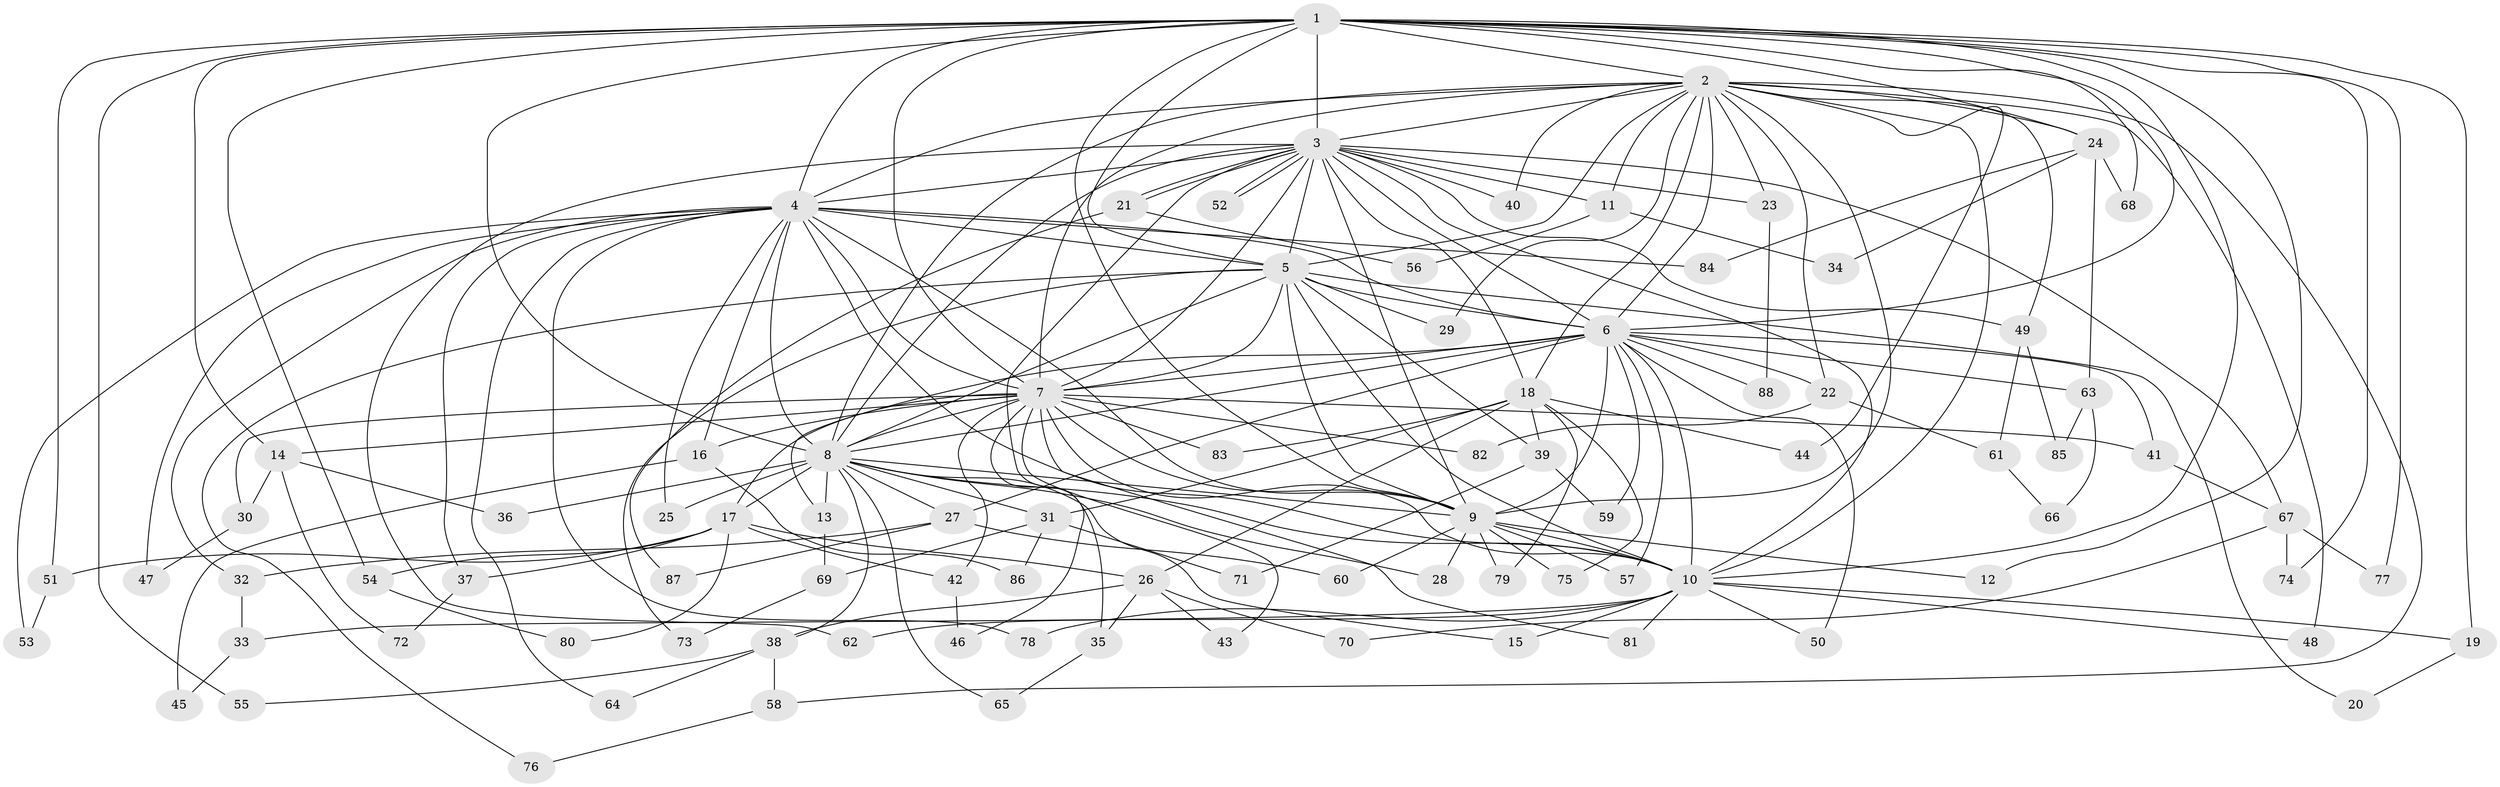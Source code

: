 // coarse degree distribution, {23: 0.016129032258064516, 17: 0.03225806451612903, 26: 0.016129032258064516, 15: 0.03225806451612903, 11: 0.016129032258064516, 4: 0.0967741935483871, 5: 0.08064516129032258, 2: 0.5, 7: 0.016129032258064516, 9: 0.016129032258064516, 8: 0.016129032258064516, 6: 0.016129032258064516, 3: 0.14516129032258066}
// Generated by graph-tools (version 1.1) at 2025/51/02/27/25 19:51:42]
// undirected, 88 vertices, 201 edges
graph export_dot {
graph [start="1"]
  node [color=gray90,style=filled];
  1;
  2;
  3;
  4;
  5;
  6;
  7;
  8;
  9;
  10;
  11;
  12;
  13;
  14;
  15;
  16;
  17;
  18;
  19;
  20;
  21;
  22;
  23;
  24;
  25;
  26;
  27;
  28;
  29;
  30;
  31;
  32;
  33;
  34;
  35;
  36;
  37;
  38;
  39;
  40;
  41;
  42;
  43;
  44;
  45;
  46;
  47;
  48;
  49;
  50;
  51;
  52;
  53;
  54;
  55;
  56;
  57;
  58;
  59;
  60;
  61;
  62;
  63;
  64;
  65;
  66;
  67;
  68;
  69;
  70;
  71;
  72;
  73;
  74;
  75;
  76;
  77;
  78;
  79;
  80;
  81;
  82;
  83;
  84;
  85;
  86;
  87;
  88;
  1 -- 2;
  1 -- 3;
  1 -- 4;
  1 -- 5;
  1 -- 6;
  1 -- 7;
  1 -- 8;
  1 -- 9;
  1 -- 10;
  1 -- 12;
  1 -- 14;
  1 -- 19;
  1 -- 24;
  1 -- 51;
  1 -- 54;
  1 -- 55;
  1 -- 68;
  1 -- 74;
  1 -- 77;
  2 -- 3;
  2 -- 4;
  2 -- 5;
  2 -- 6;
  2 -- 7;
  2 -- 8;
  2 -- 9;
  2 -- 10;
  2 -- 11;
  2 -- 18;
  2 -- 22;
  2 -- 23;
  2 -- 24;
  2 -- 29;
  2 -- 40;
  2 -- 44;
  2 -- 48;
  2 -- 49;
  2 -- 58;
  3 -- 4;
  3 -- 5;
  3 -- 6;
  3 -- 7;
  3 -- 8;
  3 -- 9;
  3 -- 10;
  3 -- 11;
  3 -- 18;
  3 -- 21;
  3 -- 21;
  3 -- 23;
  3 -- 35;
  3 -- 40;
  3 -- 49;
  3 -- 52;
  3 -- 52;
  3 -- 62;
  3 -- 67;
  4 -- 5;
  4 -- 6;
  4 -- 7;
  4 -- 8;
  4 -- 9;
  4 -- 10;
  4 -- 16;
  4 -- 25;
  4 -- 32;
  4 -- 37;
  4 -- 47;
  4 -- 53;
  4 -- 64;
  4 -- 78;
  4 -- 84;
  5 -- 6;
  5 -- 7;
  5 -- 8;
  5 -- 9;
  5 -- 10;
  5 -- 20;
  5 -- 29;
  5 -- 39;
  5 -- 73;
  5 -- 76;
  6 -- 7;
  6 -- 8;
  6 -- 9;
  6 -- 10;
  6 -- 13;
  6 -- 22;
  6 -- 27;
  6 -- 41;
  6 -- 50;
  6 -- 57;
  6 -- 59;
  6 -- 63;
  6 -- 88;
  7 -- 8;
  7 -- 9;
  7 -- 10;
  7 -- 14;
  7 -- 16;
  7 -- 17;
  7 -- 30;
  7 -- 41;
  7 -- 42;
  7 -- 43;
  7 -- 46;
  7 -- 81;
  7 -- 82;
  7 -- 83;
  8 -- 9;
  8 -- 10;
  8 -- 13;
  8 -- 15;
  8 -- 17;
  8 -- 25;
  8 -- 27;
  8 -- 28;
  8 -- 31;
  8 -- 36;
  8 -- 38;
  8 -- 65;
  9 -- 10;
  9 -- 12;
  9 -- 28;
  9 -- 57;
  9 -- 60;
  9 -- 75;
  9 -- 79;
  10 -- 15;
  10 -- 19;
  10 -- 33;
  10 -- 48;
  10 -- 50;
  10 -- 62;
  10 -- 78;
  10 -- 81;
  11 -- 34;
  11 -- 56;
  13 -- 69;
  14 -- 30;
  14 -- 36;
  14 -- 72;
  16 -- 45;
  16 -- 86;
  17 -- 26;
  17 -- 37;
  17 -- 42;
  17 -- 51;
  17 -- 54;
  17 -- 80;
  18 -- 26;
  18 -- 31;
  18 -- 39;
  18 -- 44;
  18 -- 75;
  18 -- 79;
  18 -- 83;
  19 -- 20;
  21 -- 56;
  21 -- 87;
  22 -- 61;
  22 -- 82;
  23 -- 88;
  24 -- 34;
  24 -- 63;
  24 -- 68;
  24 -- 84;
  26 -- 35;
  26 -- 38;
  26 -- 43;
  26 -- 70;
  27 -- 32;
  27 -- 60;
  27 -- 87;
  30 -- 47;
  31 -- 69;
  31 -- 71;
  31 -- 86;
  32 -- 33;
  33 -- 45;
  35 -- 65;
  37 -- 72;
  38 -- 55;
  38 -- 58;
  38 -- 64;
  39 -- 59;
  39 -- 71;
  41 -- 67;
  42 -- 46;
  49 -- 61;
  49 -- 85;
  51 -- 53;
  54 -- 80;
  58 -- 76;
  61 -- 66;
  63 -- 66;
  63 -- 85;
  67 -- 70;
  67 -- 74;
  67 -- 77;
  69 -- 73;
}
